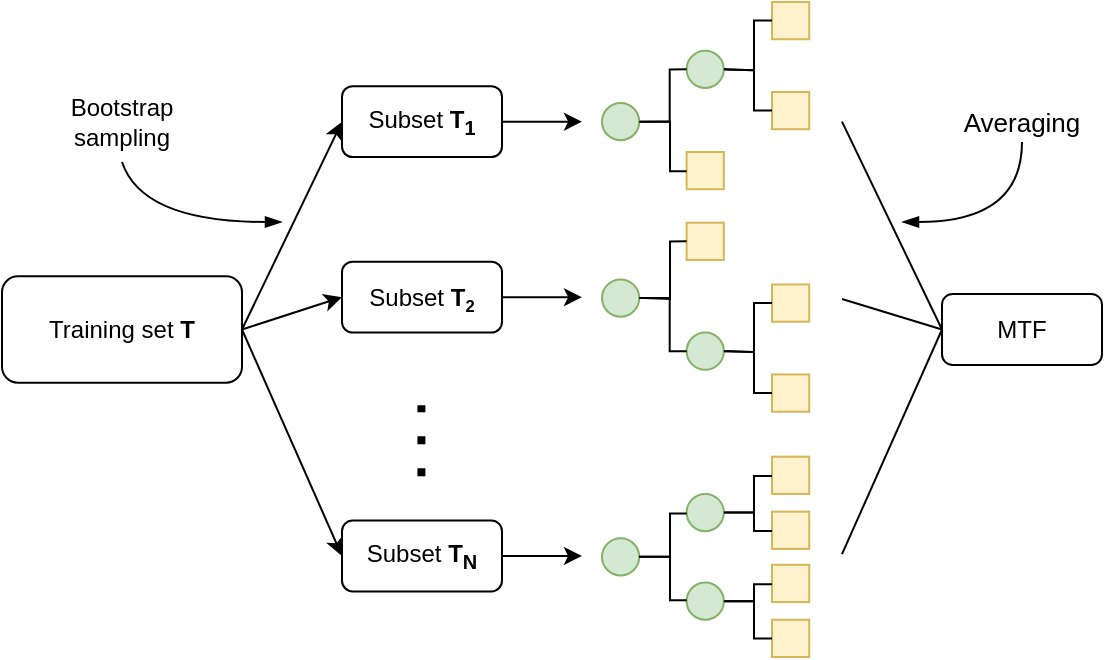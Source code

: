<mxfile version="14.6.4" type="device"><diagram id="yAzs9lCLK0ApRWwXAcCM" name="Page-1"><mxGraphModel dx="1370" dy="767" grid="1" gridSize="10" guides="1" tooltips="1" connect="1" arrows="1" fold="1" page="1" pageScale="1" pageWidth="850" pageHeight="1100" math="0" shadow="0"><root><mxCell id="0"/><mxCell id="1" parent="0"/><mxCell id="p37d8xgbo3VwZ2IMQcRU-1" value="Training set &lt;b&gt;T&lt;/b&gt;" style="rounded=1;whiteSpace=wrap;html=1;" vertex="1" parent="1"><mxGeometry y="137.162" width="120" height="53.181" as="geometry"/></mxCell><mxCell id="p37d8xgbo3VwZ2IMQcRU-4" value="" style="endArrow=classic;html=1;exitX=1;exitY=0.5;exitDx=0;exitDy=0;entryX=0;entryY=0.5;entryDx=0;entryDy=0;" edge="1" parent="1" source="p37d8xgbo3VwZ2IMQcRU-1" target="p37d8xgbo3VwZ2IMQcRU-2"><mxGeometry width="50" height="50" as="geometry"><mxPoint x="370" y="405.502" as="sourcePoint"/><mxPoint x="420" y="361.185" as="targetPoint"/></mxGeometry></mxCell><mxCell id="p37d8xgbo3VwZ2IMQcRU-11" value="" style="endArrow=classic;html=1;strokeWidth=1;entryX=0;entryY=0.5;entryDx=0;entryDy=0;exitX=1;exitY=0.5;exitDx=0;exitDy=0;" edge="1" parent="1" source="p37d8xgbo3VwZ2IMQcRU-1" target="p37d8xgbo3VwZ2IMQcRU-7"><mxGeometry width="50" height="50" as="geometry"><mxPoint x="90" y="201.643" as="sourcePoint"/><mxPoint x="420" y="361.185" as="targetPoint"/></mxGeometry></mxCell><mxCell id="p37d8xgbo3VwZ2IMQcRU-12" value="" style="endArrow=classic;html=1;strokeWidth=1;entryX=0;entryY=0.5;entryDx=0;entryDy=0;exitX=1;exitY=0.5;exitDx=0;exitDy=0;" edge="1" parent="1" source="p37d8xgbo3VwZ2IMQcRU-1" target="p37d8xgbo3VwZ2IMQcRU-8"><mxGeometry width="50" height="50" as="geometry"><mxPoint x="110" y="201.643" as="sourcePoint"/><mxPoint x="420" y="361.185" as="targetPoint"/></mxGeometry></mxCell><mxCell id="p37d8xgbo3VwZ2IMQcRU-84" value="" style="group" vertex="1" connectable="0" parent="1"><mxGeometry x="170" width="236" height="327.5" as="geometry"/></mxCell><mxCell id="p37d8xgbo3VwZ2IMQcRU-2" value="Subset &lt;b&gt;T&lt;sub&gt;1&lt;/sub&gt;&lt;/b&gt;" style="rounded=1;whiteSpace=wrap;html=1;" vertex="1" parent="p37d8xgbo3VwZ2IMQcRU-84"><mxGeometry y="42.101" width="80" height="35.454" as="geometry"/></mxCell><mxCell id="p37d8xgbo3VwZ2IMQcRU-7" value="Subset &lt;b&gt;T&lt;span style=&quot;font-size: 10px&quot;&gt;&lt;sub&gt;2&lt;/sub&gt;&lt;/span&gt;&lt;/b&gt;" style="rounded=1;whiteSpace=wrap;html=1;" vertex="1" parent="p37d8xgbo3VwZ2IMQcRU-84"><mxGeometry y="129.849" width="80" height="35.454" as="geometry"/></mxCell><mxCell id="p37d8xgbo3VwZ2IMQcRU-10" value="" style="endArrow=none;dashed=1;html=1;dashPattern=1 3;strokeWidth=4;" edge="1" parent="p37d8xgbo3VwZ2IMQcRU-84"><mxGeometry width="50" height="50" relative="1" as="geometry"><mxPoint x="39.71" y="237.097" as="sourcePoint"/><mxPoint x="39.71" y="201.643" as="targetPoint"/></mxGeometry></mxCell><mxCell id="p37d8xgbo3VwZ2IMQcRU-13" value="" style="endArrow=classic;html=1;strokeWidth=1;exitX=1;exitY=0.5;exitDx=0;exitDy=0;" edge="1" parent="p37d8xgbo3VwZ2IMQcRU-84" source="p37d8xgbo3VwZ2IMQcRU-2"><mxGeometry width="50" height="50" relative="1" as="geometry"><mxPoint x="200" y="405.502" as="sourcePoint"/><mxPoint x="120" y="59.828" as="targetPoint"/></mxGeometry></mxCell><mxCell id="p37d8xgbo3VwZ2IMQcRU-14" value="" style="endArrow=classic;html=1;strokeWidth=1;exitX=1;exitY=0.5;exitDx=0;exitDy=0;" edge="1" parent="p37d8xgbo3VwZ2IMQcRU-84" source="p37d8xgbo3VwZ2IMQcRU-7"><mxGeometry width="50" height="50" relative="1" as="geometry"><mxPoint x="130" y="58.942" as="sourcePoint"/><mxPoint x="120" y="147.576" as="targetPoint"/></mxGeometry></mxCell><mxCell id="p37d8xgbo3VwZ2IMQcRU-50" value="" style="whiteSpace=wrap;html=1;aspect=fixed;fillColor=#fff2cc;strokeColor=#d6b656;" vertex="1" parent="p37d8xgbo3VwZ2IMQcRU-84"><mxGeometry x="172.308" y="74.998" width="18.613" height="18.613" as="geometry"/></mxCell><mxCell id="p37d8xgbo3VwZ2IMQcRU-61" style="edgeStyle=orthogonalEdgeStyle;rounded=0;orthogonalLoop=1;jettySize=auto;html=1;exitX=1;exitY=0.5;exitDx=0;exitDy=0;entryX=0;entryY=0.5;entryDx=0;entryDy=0;endArrow=none;endFill=0;strokeWidth=1;" edge="1" parent="p37d8xgbo3VwZ2IMQcRU-84" source="p37d8xgbo3VwZ2IMQcRU-53" target="p37d8xgbo3VwZ2IMQcRU-50"><mxGeometry x="130" as="geometry"><Array as="points"><mxPoint x="164" y="59.828"/><mxPoint x="164" y="84.646"/><mxPoint x="172" y="84.646"/></Array></mxGeometry></mxCell><mxCell id="p37d8xgbo3VwZ2IMQcRU-53" value="" style="ellipse;whiteSpace=wrap;html=1;aspect=fixed;fillColor=#d5e8d4;strokeColor=#82b366;" vertex="1" parent="p37d8xgbo3VwZ2IMQcRU-84"><mxGeometry x="130" y="50.522" width="18.613" height="18.613" as="geometry"/></mxCell><mxCell id="p37d8xgbo3VwZ2IMQcRU-54" value="" style="whiteSpace=wrap;html=1;aspect=fixed;fillColor=#fff2cc;strokeColor=#d6b656;" vertex="1" parent="p37d8xgbo3VwZ2IMQcRU-84"><mxGeometry x="215" y="44.999" width="18.613" height="18.613" as="geometry"/></mxCell><mxCell id="p37d8xgbo3VwZ2IMQcRU-56" style="edgeStyle=orthogonalEdgeStyle;rounded=0;orthogonalLoop=1;jettySize=auto;html=1;exitX=1;exitY=0.5;exitDx=0;exitDy=0;entryX=0;entryY=0.5;entryDx=0;entryDy=0;endArrow=none;endFill=0;strokeWidth=1;" edge="1" parent="p37d8xgbo3VwZ2IMQcRU-84" source="p37d8xgbo3VwZ2IMQcRU-57" target="p37d8xgbo3VwZ2IMQcRU-54"><mxGeometry x="130" y="-29.999" as="geometry"><Array as="points"><mxPoint x="193" y="34.124"/><mxPoint x="206" y="34.124"/><mxPoint x="206" y="54.51"/><mxPoint x="215" y="54.51"/></Array></mxGeometry></mxCell><mxCell id="p37d8xgbo3VwZ2IMQcRU-57" value="" style="ellipse;whiteSpace=wrap;html=1;aspect=fixed;fillColor=#d5e8d4;strokeColor=#82b366;" vertex="1" parent="p37d8xgbo3VwZ2IMQcRU-84"><mxGeometry x="172.308" y="24.374" width="18.613" height="18.613" as="geometry"/></mxCell><mxCell id="p37d8xgbo3VwZ2IMQcRU-60" style="edgeStyle=orthogonalEdgeStyle;rounded=0;orthogonalLoop=1;jettySize=auto;html=1;exitX=1;exitY=0.5;exitDx=0;exitDy=0;entryX=0;entryY=0.5;entryDx=0;entryDy=0;endArrow=none;endFill=0;strokeWidth=1;" edge="1" parent="p37d8xgbo3VwZ2IMQcRU-84" source="p37d8xgbo3VwZ2IMQcRU-53" target="p37d8xgbo3VwZ2IMQcRU-57"><mxGeometry x="130" as="geometry"><Array as="points"><mxPoint x="163.846" y="59.999"/><mxPoint x="163.846" y="33.749"/></Array></mxGeometry></mxCell><mxCell id="p37d8xgbo3VwZ2IMQcRU-58" value="" style="whiteSpace=wrap;html=1;aspect=fixed;fillColor=#fff2cc;strokeColor=#d6b656;" vertex="1" parent="p37d8xgbo3VwZ2IMQcRU-84"><mxGeometry x="215" width="18.613" height="18.613" as="geometry"/></mxCell><mxCell id="p37d8xgbo3VwZ2IMQcRU-55" style="edgeStyle=orthogonalEdgeStyle;rounded=0;orthogonalLoop=1;jettySize=auto;html=1;exitX=1;exitY=0.5;exitDx=0;exitDy=0;entryX=0;entryY=0.5;entryDx=0;entryDy=0;endArrow=none;endFill=0;strokeWidth=1;" edge="1" parent="p37d8xgbo3VwZ2IMQcRU-84" source="p37d8xgbo3VwZ2IMQcRU-57" target="p37d8xgbo3VwZ2IMQcRU-58"><mxGeometry x="130" y="-29.999" as="geometry"><Array as="points"><mxPoint x="193" y="34.124"/><mxPoint x="206" y="34.124"/><mxPoint x="206" y="9.307"/></Array></mxGeometry></mxCell><mxCell id="p37d8xgbo3VwZ2IMQcRU-71" value="" style="ellipse;whiteSpace=wrap;html=1;aspect=fixed;fillColor=#d5e8d4;strokeColor=#82b366;" vertex="1" parent="p37d8xgbo3VwZ2IMQcRU-84"><mxGeometry x="130" y="268.119" width="18.613" height="18.613" as="geometry"/></mxCell><mxCell id="p37d8xgbo3VwZ2IMQcRU-72" value="" style="whiteSpace=wrap;html=1;aspect=fixed;fillColor=#fff2cc;strokeColor=#d6b656;" vertex="1" parent="p37d8xgbo3VwZ2IMQcRU-84"><mxGeometry x="215" y="308.887" width="18.613" height="18.613" as="geometry"/></mxCell><mxCell id="p37d8xgbo3VwZ2IMQcRU-73" style="edgeStyle=orthogonalEdgeStyle;rounded=0;orthogonalLoop=1;jettySize=auto;html=1;exitX=1;exitY=0.5;exitDx=0;exitDy=0;entryX=0;entryY=0.5;entryDx=0;entryDy=0;endArrow=none;endFill=0;strokeWidth=1;" edge="1" parent="p37d8xgbo3VwZ2IMQcRU-84" source="p37d8xgbo3VwZ2IMQcRU-74" target="p37d8xgbo3VwZ2IMQcRU-72"><mxGeometry x="129.62" y="235.324" as="geometry"><Array as="points"><mxPoint x="206" y="300"/><mxPoint x="206" y="318"/></Array></mxGeometry></mxCell><mxCell id="p37d8xgbo3VwZ2IMQcRU-74" value="" style="ellipse;whiteSpace=wrap;html=1;aspect=fixed;fillColor=#d5e8d4;strokeColor=#82b366;" vertex="1" parent="p37d8xgbo3VwZ2IMQcRU-84"><mxGeometry x="172.308" y="290.278" width="18.613" height="18.613" as="geometry"/></mxCell><mxCell id="p37d8xgbo3VwZ2IMQcRU-75" style="edgeStyle=orthogonalEdgeStyle;rounded=0;orthogonalLoop=1;jettySize=auto;html=1;exitX=1;exitY=0.5;exitDx=0;exitDy=0;entryX=0;entryY=0.5;entryDx=0;entryDy=0;endArrow=none;endFill=0;strokeWidth=1;" edge="1" parent="p37d8xgbo3VwZ2IMQcRU-84" source="p37d8xgbo3VwZ2IMQcRU-71" target="p37d8xgbo3VwZ2IMQcRU-74"><mxGeometry x="130" y="241.086" as="geometry"><Array as="points"><mxPoint x="164" y="277.869"/><mxPoint x="164" y="299.141"/><mxPoint x="172" y="299.141"/></Array></mxGeometry></mxCell><mxCell id="p37d8xgbo3VwZ2IMQcRU-76" value="" style="whiteSpace=wrap;html=1;aspect=fixed;fillColor=#fff2cc;strokeColor=#d6b656;" vertex="1" parent="p37d8xgbo3VwZ2IMQcRU-84"><mxGeometry x="215" y="281.414" width="18.613" height="18.613" as="geometry"/></mxCell><mxCell id="p37d8xgbo3VwZ2IMQcRU-77" style="edgeStyle=orthogonalEdgeStyle;rounded=0;orthogonalLoop=1;jettySize=auto;html=1;exitX=1;exitY=0.5;exitDx=0;exitDy=0;entryX=0;entryY=0.5;entryDx=0;entryDy=0;endArrow=none;endFill=0;strokeWidth=1;" edge="1" parent="p37d8xgbo3VwZ2IMQcRU-84" source="p37d8xgbo3VwZ2IMQcRU-74" target="p37d8xgbo3VwZ2IMQcRU-76"><mxGeometry x="129.62" y="235.324" as="geometry"><Array as="points"><mxPoint x="206" y="300.027"/><mxPoint x="206" y="291.164"/><mxPoint x="215" y="291.164"/></Array></mxGeometry></mxCell><mxCell id="p37d8xgbo3VwZ2IMQcRU-78" value="" style="whiteSpace=wrap;html=1;aspect=fixed;fillColor=#fff2cc;strokeColor=#d6b656;" vertex="1" parent="p37d8xgbo3VwZ2IMQcRU-84"><mxGeometry x="215" y="254.824" width="18.613" height="18.613" as="geometry"/></mxCell><mxCell id="p37d8xgbo3VwZ2IMQcRU-79" style="edgeStyle=orthogonalEdgeStyle;rounded=0;orthogonalLoop=1;jettySize=auto;html=1;exitX=1;exitY=0.5;exitDx=0;exitDy=0;entryX=0;entryY=0.5;entryDx=0;entryDy=0;endArrow=none;endFill=0;strokeWidth=1;" edge="1" parent="p37d8xgbo3VwZ2IMQcRU-84" source="p37d8xgbo3VwZ2IMQcRU-80" target="p37d8xgbo3VwZ2IMQcRU-78"><mxGeometry x="130" y="187.598" as="geometry"><Array as="points"><mxPoint x="206" y="255.71"/><mxPoint x="206" y="264.574"/><mxPoint x="215" y="264.574"/></Array></mxGeometry></mxCell><mxCell id="p37d8xgbo3VwZ2IMQcRU-80" value="" style="ellipse;whiteSpace=wrap;html=1;aspect=fixed;fillColor=#d5e8d4;strokeColor=#82b366;" vertex="1" parent="p37d8xgbo3VwZ2IMQcRU-84"><mxGeometry x="172.308" y="245.96" width="18.613" height="18.613" as="geometry"/></mxCell><mxCell id="p37d8xgbo3VwZ2IMQcRU-70" style="edgeStyle=orthogonalEdgeStyle;rounded=0;orthogonalLoop=1;jettySize=auto;html=1;exitX=1;exitY=0.5;exitDx=0;exitDy=0;entryX=0;entryY=0.5;entryDx=0;entryDy=0;strokeWidth=1;endArrow=none;endFill=0;" edge="1" parent="p37d8xgbo3VwZ2IMQcRU-84" source="p37d8xgbo3VwZ2IMQcRU-71" target="p37d8xgbo3VwZ2IMQcRU-80"><mxGeometry x="130" y="241.086" as="geometry"><Array as="points"><mxPoint x="164" y="277.869"/><mxPoint x="164" y="255.71"/><mxPoint x="172" y="255.71"/></Array><mxPoint x="172.308" y="249.506" as="targetPoint"/></mxGeometry></mxCell><mxCell id="p37d8xgbo3VwZ2IMQcRU-81" value="" style="whiteSpace=wrap;html=1;aspect=fixed;fillColor=#fff2cc;strokeColor=#d6b656;" vertex="1" parent="p37d8xgbo3VwZ2IMQcRU-84"><mxGeometry x="215" y="227.347" width="18.613" height="18.613" as="geometry"/></mxCell><mxCell id="p37d8xgbo3VwZ2IMQcRU-82" style="edgeStyle=orthogonalEdgeStyle;rounded=0;orthogonalLoop=1;jettySize=auto;html=1;exitX=1;exitY=0.5;exitDx=0;exitDy=0;entryX=0;entryY=0.5;entryDx=0;entryDy=0;endArrow=none;endFill=0;strokeWidth=1;" edge="1" parent="p37d8xgbo3VwZ2IMQcRU-84" source="p37d8xgbo3VwZ2IMQcRU-80" target="p37d8xgbo3VwZ2IMQcRU-81"><mxGeometry x="130" y="187.598" as="geometry"><Array as="points"><mxPoint x="206" y="255"/><mxPoint x="206" y="237"/><mxPoint x="215" y="237"/></Array></mxGeometry></mxCell><mxCell id="p37d8xgbo3VwZ2IMQcRU-83" value="" style="group" vertex="1" connectable="0" parent="p37d8xgbo3VwZ2IMQcRU-84"><mxGeometry y="259.256" width="120" height="35.454" as="geometry"/></mxCell><mxCell id="p37d8xgbo3VwZ2IMQcRU-8" value="Subset &lt;b&gt;T&lt;sub&gt;N&lt;/sub&gt;&lt;/b&gt;" style="rounded=1;whiteSpace=wrap;html=1;" vertex="1" parent="p37d8xgbo3VwZ2IMQcRU-83"><mxGeometry width="80" height="35.454" as="geometry"/></mxCell><mxCell id="p37d8xgbo3VwZ2IMQcRU-15" value="" style="endArrow=classic;html=1;strokeWidth=1;exitX=1;exitY=0.5;exitDx=0;exitDy=0;" edge="1" parent="p37d8xgbo3VwZ2IMQcRU-83" source="p37d8xgbo3VwZ2IMQcRU-8"><mxGeometry width="50" height="50" relative="1" as="geometry"><mxPoint x="140" y="-203.859" as="sourcePoint"/><mxPoint x="120" y="17.727" as="targetPoint"/></mxGeometry></mxCell><mxCell id="p37d8xgbo3VwZ2IMQcRU-24" value="" style="whiteSpace=wrap;html=1;aspect=fixed;fillColor=#fff2cc;strokeColor=#d6b656;" vertex="1" parent="p37d8xgbo3VwZ2IMQcRU-84"><mxGeometry x="172.308" y="110.35" width="18.613" height="18.613" as="geometry"/></mxCell><mxCell id="p37d8xgbo3VwZ2IMQcRU-40" style="edgeStyle=orthogonalEdgeStyle;rounded=0;orthogonalLoop=1;jettySize=auto;html=1;exitX=1;exitY=0.5;exitDx=0;exitDy=0;entryX=0;entryY=0.5;entryDx=0;entryDy=0;strokeWidth=1;endArrow=none;endFill=0;" edge="1" parent="p37d8xgbo3VwZ2IMQcRU-84" source="p37d8xgbo3VwZ2IMQcRU-39" target="p37d8xgbo3VwZ2IMQcRU-24"><mxGeometry x="130" y="111.236" as="geometry"><Array as="points"><mxPoint x="151" y="148.463"/><mxPoint x="164" y="148.463"/><mxPoint x="164" y="120.1"/><mxPoint x="172" y="120.1"/></Array></mxGeometry></mxCell><mxCell id="p37d8xgbo3VwZ2IMQcRU-39" value="" style="ellipse;whiteSpace=wrap;html=1;aspect=fixed;fillColor=#d5e8d4;strokeColor=#82b366;" vertex="1" parent="p37d8xgbo3VwZ2IMQcRU-84"><mxGeometry x="130" y="138.713" width="18.613" height="18.613" as="geometry"/></mxCell><mxCell id="p37d8xgbo3VwZ2IMQcRU-41" value="" style="whiteSpace=wrap;html=1;aspect=fixed;fillColor=#fff2cc;strokeColor=#d6b656;" vertex="1" parent="p37d8xgbo3VwZ2IMQcRU-84"><mxGeometry x="215" y="186.235" width="18.613" height="18.613" as="geometry"/></mxCell><mxCell id="p37d8xgbo3VwZ2IMQcRU-49" style="edgeStyle=orthogonalEdgeStyle;rounded=0;orthogonalLoop=1;jettySize=auto;html=1;exitX=1;exitY=0.5;exitDx=0;exitDy=0;entryX=0;entryY=0.5;entryDx=0;entryDy=0;endArrow=none;endFill=0;strokeWidth=1;" edge="1" parent="p37d8xgbo3VwZ2IMQcRU-84" source="p37d8xgbo3VwZ2IMQcRU-43" target="p37d8xgbo3VwZ2IMQcRU-41"><mxGeometry x="130" y="111.236" as="geometry"><Array as="points"><mxPoint x="193" y="175.053"/><mxPoint x="206" y="175.053"/><mxPoint x="206" y="195.439"/></Array></mxGeometry></mxCell><mxCell id="p37d8xgbo3VwZ2IMQcRU-43" value="" style="ellipse;whiteSpace=wrap;html=1;aspect=fixed;fillColor=#d5e8d4;strokeColor=#82b366;" vertex="1" parent="p37d8xgbo3VwZ2IMQcRU-84"><mxGeometry x="172.308" y="165.303" width="18.613" height="18.613" as="geometry"/></mxCell><mxCell id="p37d8xgbo3VwZ2IMQcRU-44" style="edgeStyle=orthogonalEdgeStyle;rounded=0;orthogonalLoop=1;jettySize=auto;html=1;exitX=1;exitY=0.5;exitDx=0;exitDy=0;entryX=0;entryY=0.5;entryDx=0;entryDy=0;endArrow=none;endFill=0;strokeWidth=1;" edge="1" parent="p37d8xgbo3VwZ2IMQcRU-84" source="p37d8xgbo3VwZ2IMQcRU-39" target="p37d8xgbo3VwZ2IMQcRU-43"><mxGeometry x="130" y="111.236" as="geometry"><Array as="points"><mxPoint x="163.846" y="148.735"/><mxPoint x="163.846" y="174.985"/></Array></mxGeometry></mxCell><mxCell id="p37d8xgbo3VwZ2IMQcRU-47" value="" style="whiteSpace=wrap;html=1;aspect=fixed;fillColor=#fff2cc;strokeColor=#d6b656;" vertex="1" parent="p37d8xgbo3VwZ2IMQcRU-84"><mxGeometry x="215" y="141.235" width="18.613" height="18.613" as="geometry"/></mxCell><mxCell id="p37d8xgbo3VwZ2IMQcRU-48" style="edgeStyle=orthogonalEdgeStyle;rounded=0;orthogonalLoop=1;jettySize=auto;html=1;exitX=1;exitY=0.5;exitDx=0;exitDy=0;entryX=0;entryY=0.5;entryDx=0;entryDy=0;endArrow=none;endFill=0;strokeWidth=1;" edge="1" parent="p37d8xgbo3VwZ2IMQcRU-84" source="p37d8xgbo3VwZ2IMQcRU-43" target="p37d8xgbo3VwZ2IMQcRU-47"><mxGeometry x="130" y="111.236" as="geometry"><Array as="points"><mxPoint x="193" y="175"/><mxPoint x="206" y="175"/><mxPoint x="206" y="151"/></Array></mxGeometry></mxCell><mxCell id="p37d8xgbo3VwZ2IMQcRU-85" value="MTF" style="rounded=1;whiteSpace=wrap;html=1;" vertex="1" parent="1"><mxGeometry x="470" y="146.025" width="80" height="35.454" as="geometry"/></mxCell><mxCell id="p37d8xgbo3VwZ2IMQcRU-86" value="" style="endArrow=none;html=1;strokeWidth=1;entryX=0;entryY=0.5;entryDx=0;entryDy=0;endFill=0;" edge="1" parent="1" target="p37d8xgbo3VwZ2IMQcRU-85"><mxGeometry width="50" height="50" as="geometry"><mxPoint x="420" y="276.096" as="sourcePoint"/><mxPoint x="480" y="192.78" as="targetPoint"/></mxGeometry></mxCell><mxCell id="p37d8xgbo3VwZ2IMQcRU-87" value="" style="endArrow=none;html=1;strokeWidth=1;entryX=0;entryY=0.5;entryDx=0;entryDy=0;endFill=0;" edge="1" parent="1" target="p37d8xgbo3VwZ2IMQcRU-85"><mxGeometry width="50" height="50" as="geometry"><mxPoint x="420" y="148.463" as="sourcePoint"/><mxPoint x="440" y="166.189" as="targetPoint"/></mxGeometry></mxCell><mxCell id="p37d8xgbo3VwZ2IMQcRU-88" value="" style="endArrow=none;html=1;strokeWidth=1;entryX=0;entryY=0.5;entryDx=0;entryDy=0;endFill=0;" edge="1" parent="1" target="p37d8xgbo3VwZ2IMQcRU-85"><mxGeometry width="50" height="50" as="geometry"><mxPoint x="420" y="59.828" as="sourcePoint"/><mxPoint x="480" y="192.78" as="targetPoint"/></mxGeometry></mxCell><mxCell id="p37d8xgbo3VwZ2IMQcRU-95" value="&lt;font style=&quot;font-size: 13px&quot;&gt;Averaging&lt;/font&gt;" style="text;html=1;strokeColor=none;fillColor=none;align=center;verticalAlign=middle;whiteSpace=wrap;rounded=0;" vertex="1" parent="1"><mxGeometry x="490" y="50" width="40" height="20" as="geometry"/></mxCell><mxCell id="p37d8xgbo3VwZ2IMQcRU-96" value="Bootstrap&lt;br&gt;sampling" style="text;html=1;strokeColor=none;fillColor=none;align=center;verticalAlign=middle;whiteSpace=wrap;rounded=0;" vertex="1" parent="1"><mxGeometry x="40" y="50" width="40" height="20" as="geometry"/></mxCell><mxCell id="p37d8xgbo3VwZ2IMQcRU-97" value="" style="curved=1;endArrow=blockThin;html=1;strokeWidth=1;endFill=1;" edge="1" parent="1"><mxGeometry width="50" height="50" relative="1" as="geometry"><mxPoint x="60" y="80" as="sourcePoint"/><mxPoint x="140" y="110" as="targetPoint"/><Array as="points"><mxPoint x="70" y="110"/></Array></mxGeometry></mxCell><mxCell id="p37d8xgbo3VwZ2IMQcRU-98" value="" style="curved=1;endArrow=blockThin;html=1;strokeWidth=1;exitX=0.5;exitY=1;exitDx=0;exitDy=0;endFill=1;" edge="1" parent="1" source="p37d8xgbo3VwZ2IMQcRU-95"><mxGeometry width="50" height="50" relative="1" as="geometry"><mxPoint x="510" y="80" as="sourcePoint"/><mxPoint x="450" y="110" as="targetPoint"/><Array as="points"><mxPoint x="510" y="110"/></Array></mxGeometry></mxCell></root></mxGraphModel></diagram></mxfile>